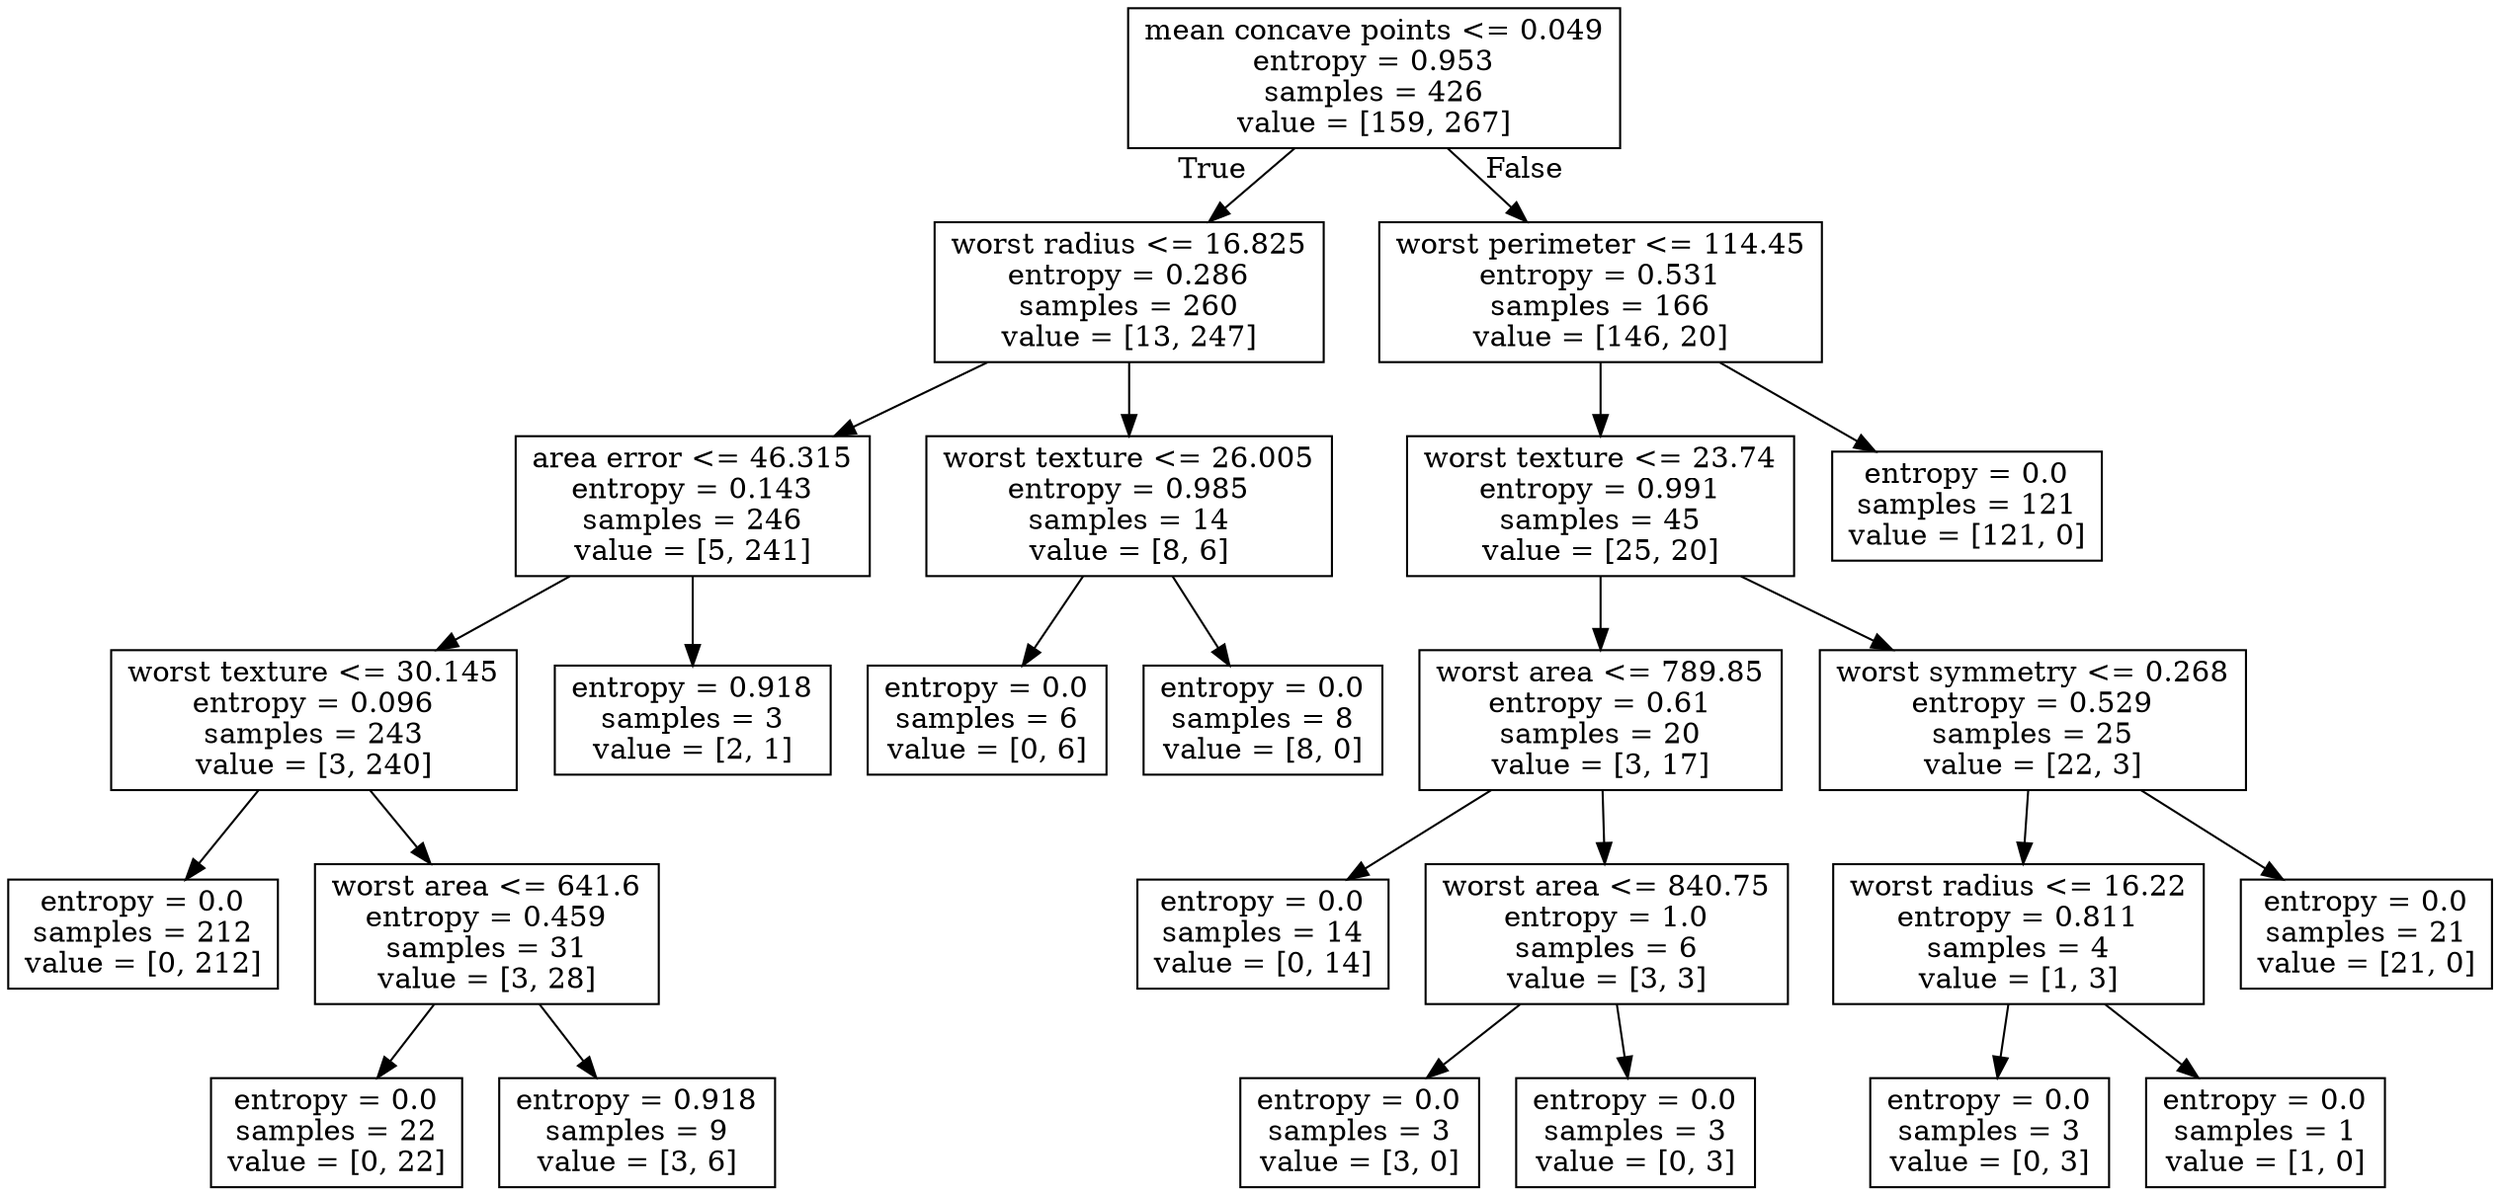 digraph Tree {
node [shape=box] ;
0 [label="mean concave points <= 0.049\nentropy = 0.953\nsamples = 426\nvalue = [159, 267]"] ;
1 [label="worst radius <= 16.825\nentropy = 0.286\nsamples = 260\nvalue = [13, 247]"] ;
0 -> 1 [labeldistance=2.5, labelangle=45, headlabel="True"] ;
2 [label="area error <= 46.315\nentropy = 0.143\nsamples = 246\nvalue = [5, 241]"] ;
1 -> 2 ;
3 [label="worst texture <= 30.145\nentropy = 0.096\nsamples = 243\nvalue = [3, 240]"] ;
2 -> 3 ;
4 [label="entropy = 0.0\nsamples = 212\nvalue = [0, 212]"] ;
3 -> 4 ;
5 [label="worst area <= 641.6\nentropy = 0.459\nsamples = 31\nvalue = [3, 28]"] ;
3 -> 5 ;
6 [label="entropy = 0.0\nsamples = 22\nvalue = [0, 22]"] ;
5 -> 6 ;
7 [label="entropy = 0.918\nsamples = 9\nvalue = [3, 6]"] ;
5 -> 7 ;
8 [label="entropy = 0.918\nsamples = 3\nvalue = [2, 1]"] ;
2 -> 8 ;
9 [label="worst texture <= 26.005\nentropy = 0.985\nsamples = 14\nvalue = [8, 6]"] ;
1 -> 9 ;
10 [label="entropy = 0.0\nsamples = 6\nvalue = [0, 6]"] ;
9 -> 10 ;
11 [label="entropy = 0.0\nsamples = 8\nvalue = [8, 0]"] ;
9 -> 11 ;
12 [label="worst perimeter <= 114.45\nentropy = 0.531\nsamples = 166\nvalue = [146, 20]"] ;
0 -> 12 [labeldistance=2.5, labelangle=-45, headlabel="False"] ;
13 [label="worst texture <= 23.74\nentropy = 0.991\nsamples = 45\nvalue = [25, 20]"] ;
12 -> 13 ;
14 [label="worst area <= 789.85\nentropy = 0.61\nsamples = 20\nvalue = [3, 17]"] ;
13 -> 14 ;
15 [label="entropy = 0.0\nsamples = 14\nvalue = [0, 14]"] ;
14 -> 15 ;
16 [label="worst area <= 840.75\nentropy = 1.0\nsamples = 6\nvalue = [3, 3]"] ;
14 -> 16 ;
17 [label="entropy = 0.0\nsamples = 3\nvalue = [3, 0]"] ;
16 -> 17 ;
18 [label="entropy = 0.0\nsamples = 3\nvalue = [0, 3]"] ;
16 -> 18 ;
19 [label="worst symmetry <= 0.268\nentropy = 0.529\nsamples = 25\nvalue = [22, 3]"] ;
13 -> 19 ;
20 [label="worst radius <= 16.22\nentropy = 0.811\nsamples = 4\nvalue = [1, 3]"] ;
19 -> 20 ;
21 [label="entropy = 0.0\nsamples = 3\nvalue = [0, 3]"] ;
20 -> 21 ;
22 [label="entropy = 0.0\nsamples = 1\nvalue = [1, 0]"] ;
20 -> 22 ;
23 [label="entropy = 0.0\nsamples = 21\nvalue = [21, 0]"] ;
19 -> 23 ;
24 [label="entropy = 0.0\nsamples = 121\nvalue = [121, 0]"] ;
12 -> 24 ;
}